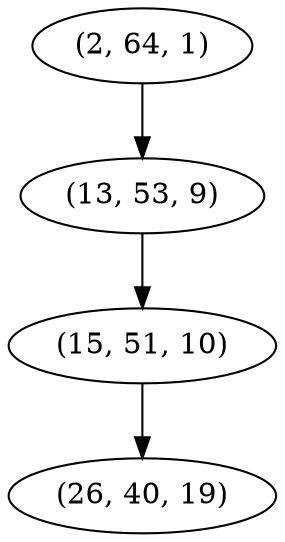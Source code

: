 digraph tree {
    "(2, 64, 1)";
    "(13, 53, 9)";
    "(15, 51, 10)";
    "(26, 40, 19)";
    "(2, 64, 1)" -> "(13, 53, 9)";
    "(13, 53, 9)" -> "(15, 51, 10)";
    "(15, 51, 10)" -> "(26, 40, 19)";
}
